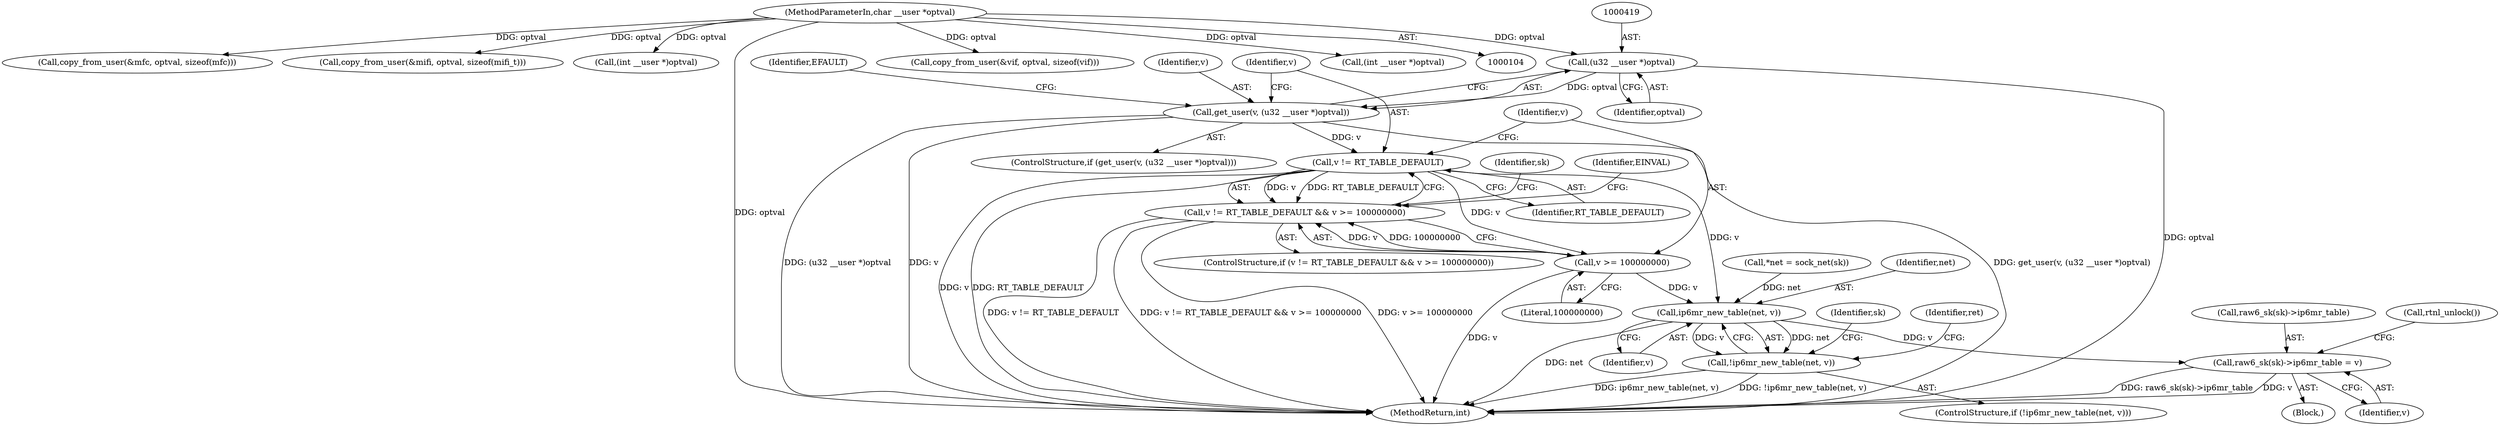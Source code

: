 digraph "0_linux_99253eb750fda6a644d5188fb26c43bad8d5a745_0@pointer" {
"1000418" [label="(Call,(u32 __user *)optval)"];
"1000107" [label="(MethodParameterIn,char __user *optval)"];
"1000416" [label="(Call,get_user(v, (u32 __user *)optval))"];
"1000426" [label="(Call,v != RT_TABLE_DEFAULT)"];
"1000425" [label="(Call,v != RT_TABLE_DEFAULT && v >= 100000000)"];
"1000429" [label="(Call,v >= 100000000)"];
"1000450" [label="(Call,ip6mr_new_table(net, v))"];
"1000449" [label="(Call,!ip6mr_new_table(net, v))"];
"1000457" [label="(Call,raw6_sk(sk)->ip6mr_table = v)"];
"1000427" [label="(Identifier,v)"];
"1000460" [label="(Identifier,sk)"];
"1000418" [label="(Call,(u32 __user *)optval)"];
"1000470" [label="(MethodReturn,int)"];
"1000277" [label="(Call,copy_from_user(&mfc, optval, sizeof(mfc)))"];
"1000241" [label="(Call,copy_from_user(&mifi, optval, sizeof(mifi_t)))"];
"1000417" [label="(Identifier,v)"];
"1000119" [label="(Call,*net = sock_net(sk))"];
"1000462" [label="(Identifier,v)"];
"1000423" [label="(Identifier,EFAULT)"];
"1000342" [label="(Call,(int __user *)optval)"];
"1000416" [label="(Call,get_user(v, (u32 __user *)optval))"];
"1000197" [label="(Call,copy_from_user(&vif, optval, sizeof(vif)))"];
"1000434" [label="(Identifier,EINVAL)"];
"1000425" [label="(Call,v != RT_TABLE_DEFAULT && v >= 100000000)"];
"1000451" [label="(Identifier,net)"];
"1000457" [label="(Call,raw6_sk(sk)->ip6mr_table = v)"];
"1000415" [label="(ControlStructure,if (get_user(v, (u32 __user *)optval)))"];
"1000428" [label="(Identifier,RT_TABLE_DEFAULT)"];
"1000420" [label="(Identifier,optval)"];
"1000424" [label="(ControlStructure,if (v != RT_TABLE_DEFAULT && v >= 100000000))"];
"1000405" [label="(Block,)"];
"1000449" [label="(Call,!ip6mr_new_table(net, v))"];
"1000454" [label="(Identifier,ret)"];
"1000463" [label="(Call,rtnl_unlock())"];
"1000452" [label="(Identifier,v)"];
"1000437" [label="(Identifier,sk)"];
"1000450" [label="(Call,ip6mr_new_table(net, v))"];
"1000426" [label="(Call,v != RT_TABLE_DEFAULT)"];
"1000458" [label="(Call,raw6_sk(sk)->ip6mr_table)"];
"1000430" [label="(Identifier,v)"];
"1000107" [label="(MethodParameterIn,char __user *optval)"];
"1000431" [label="(Literal,100000000)"];
"1000429" [label="(Call,v >= 100000000)"];
"1000369" [label="(Call,(int __user *)optval)"];
"1000448" [label="(ControlStructure,if (!ip6mr_new_table(net, v)))"];
"1000418" -> "1000416"  [label="AST: "];
"1000418" -> "1000420"  [label="CFG: "];
"1000419" -> "1000418"  [label="AST: "];
"1000420" -> "1000418"  [label="AST: "];
"1000416" -> "1000418"  [label="CFG: "];
"1000418" -> "1000470"  [label="DDG: optval"];
"1000418" -> "1000416"  [label="DDG: optval"];
"1000107" -> "1000418"  [label="DDG: optval"];
"1000107" -> "1000104"  [label="AST: "];
"1000107" -> "1000470"  [label="DDG: optval"];
"1000107" -> "1000197"  [label="DDG: optval"];
"1000107" -> "1000241"  [label="DDG: optval"];
"1000107" -> "1000277"  [label="DDG: optval"];
"1000107" -> "1000342"  [label="DDG: optval"];
"1000107" -> "1000369"  [label="DDG: optval"];
"1000416" -> "1000415"  [label="AST: "];
"1000417" -> "1000416"  [label="AST: "];
"1000423" -> "1000416"  [label="CFG: "];
"1000427" -> "1000416"  [label="CFG: "];
"1000416" -> "1000470"  [label="DDG: get_user(v, (u32 __user *)optval)"];
"1000416" -> "1000470"  [label="DDG: (u32 __user *)optval"];
"1000416" -> "1000470"  [label="DDG: v"];
"1000416" -> "1000426"  [label="DDG: v"];
"1000426" -> "1000425"  [label="AST: "];
"1000426" -> "1000428"  [label="CFG: "];
"1000427" -> "1000426"  [label="AST: "];
"1000428" -> "1000426"  [label="AST: "];
"1000430" -> "1000426"  [label="CFG: "];
"1000425" -> "1000426"  [label="CFG: "];
"1000426" -> "1000470"  [label="DDG: RT_TABLE_DEFAULT"];
"1000426" -> "1000470"  [label="DDG: v"];
"1000426" -> "1000425"  [label="DDG: v"];
"1000426" -> "1000425"  [label="DDG: RT_TABLE_DEFAULT"];
"1000426" -> "1000429"  [label="DDG: v"];
"1000426" -> "1000450"  [label="DDG: v"];
"1000425" -> "1000424"  [label="AST: "];
"1000425" -> "1000429"  [label="CFG: "];
"1000429" -> "1000425"  [label="AST: "];
"1000434" -> "1000425"  [label="CFG: "];
"1000437" -> "1000425"  [label="CFG: "];
"1000425" -> "1000470"  [label="DDG: v != RT_TABLE_DEFAULT"];
"1000425" -> "1000470"  [label="DDG: v != RT_TABLE_DEFAULT && v >= 100000000"];
"1000425" -> "1000470"  [label="DDG: v >= 100000000"];
"1000429" -> "1000425"  [label="DDG: v"];
"1000429" -> "1000425"  [label="DDG: 100000000"];
"1000429" -> "1000431"  [label="CFG: "];
"1000430" -> "1000429"  [label="AST: "];
"1000431" -> "1000429"  [label="AST: "];
"1000429" -> "1000470"  [label="DDG: v"];
"1000429" -> "1000450"  [label="DDG: v"];
"1000450" -> "1000449"  [label="AST: "];
"1000450" -> "1000452"  [label="CFG: "];
"1000451" -> "1000450"  [label="AST: "];
"1000452" -> "1000450"  [label="AST: "];
"1000449" -> "1000450"  [label="CFG: "];
"1000450" -> "1000470"  [label="DDG: net"];
"1000450" -> "1000449"  [label="DDG: net"];
"1000450" -> "1000449"  [label="DDG: v"];
"1000119" -> "1000450"  [label="DDG: net"];
"1000450" -> "1000457"  [label="DDG: v"];
"1000449" -> "1000448"  [label="AST: "];
"1000454" -> "1000449"  [label="CFG: "];
"1000460" -> "1000449"  [label="CFG: "];
"1000449" -> "1000470"  [label="DDG: ip6mr_new_table(net, v)"];
"1000449" -> "1000470"  [label="DDG: !ip6mr_new_table(net, v)"];
"1000457" -> "1000405"  [label="AST: "];
"1000457" -> "1000462"  [label="CFG: "];
"1000458" -> "1000457"  [label="AST: "];
"1000462" -> "1000457"  [label="AST: "];
"1000463" -> "1000457"  [label="CFG: "];
"1000457" -> "1000470"  [label="DDG: raw6_sk(sk)->ip6mr_table"];
"1000457" -> "1000470"  [label="DDG: v"];
}
